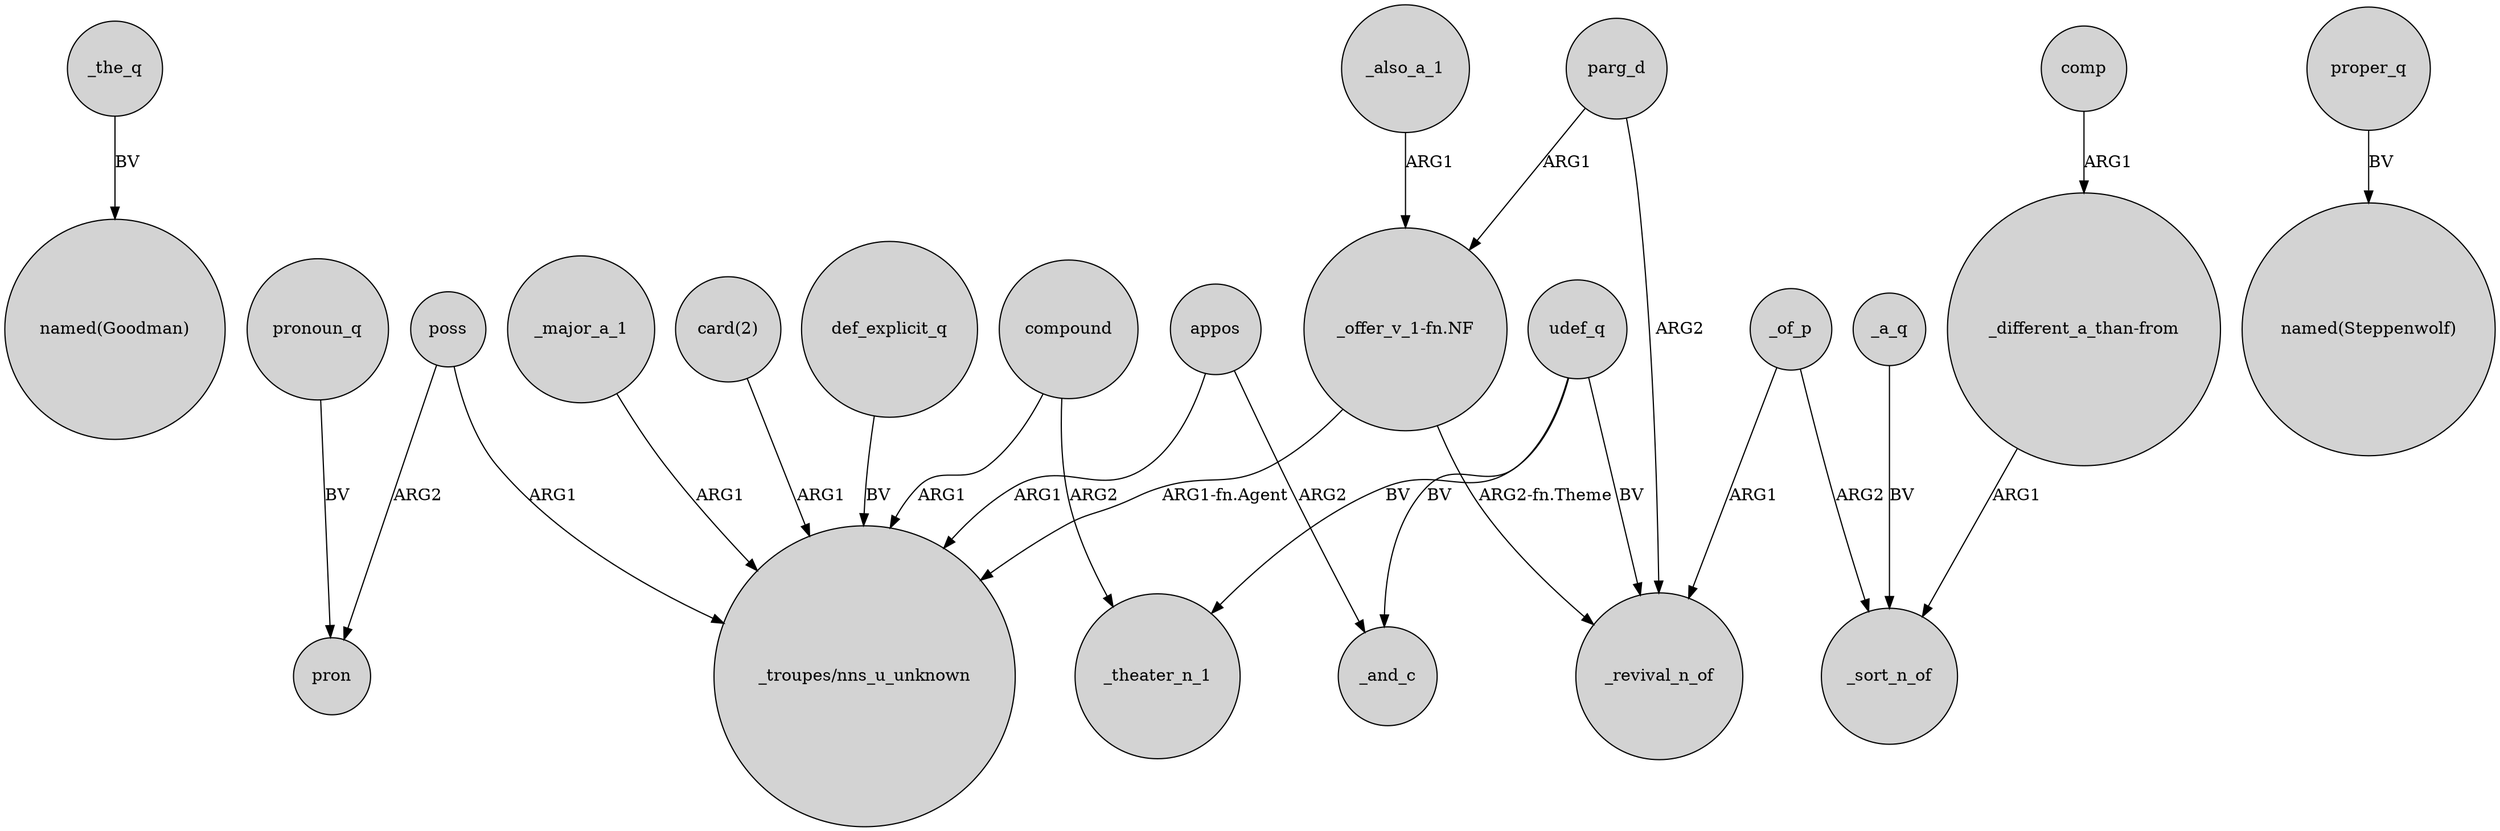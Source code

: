 digraph {
	node [shape=circle style=filled]
	_the_q -> "named(Goodman)" [label=BV]
	poss -> pron [label=ARG2]
	_major_a_1 -> "_troupes/nns_u_unknown" [label=ARG1]
	udef_q -> _theater_n_1 [label=BV]
	"_different_a_than-from" -> _sort_n_of [label=ARG1]
	proper_q -> "named(Steppenwolf)" [label=BV]
	"card(2)" -> "_troupes/nns_u_unknown" [label=ARG1]
	compound -> "_troupes/nns_u_unknown" [label=ARG1]
	def_explicit_q -> "_troupes/nns_u_unknown" [label=BV]
	udef_q -> _revival_n_of [label=BV]
	appos -> "_troupes/nns_u_unknown" [label=ARG1]
	pronoun_q -> pron [label=BV]
	appos -> _and_c [label=ARG2]
	poss -> "_troupes/nns_u_unknown" [label=ARG1]
	"_offer_v_1-fn.NF" -> "_troupes/nns_u_unknown" [label="ARG1-fn.Agent"]
	comp -> "_different_a_than-from" [label=ARG1]
	compound -> _theater_n_1 [label=ARG2]
	_also_a_1 -> "_offer_v_1-fn.NF" [label=ARG1]
	_of_p -> _sort_n_of [label=ARG2]
	"_offer_v_1-fn.NF" -> _revival_n_of [label="ARG2-fn.Theme"]
	_of_p -> _revival_n_of [label=ARG1]
	udef_q -> _and_c [label=BV]
	parg_d -> "_offer_v_1-fn.NF" [label=ARG1]
	parg_d -> _revival_n_of [label=ARG2]
	_a_q -> _sort_n_of [label=BV]
}
